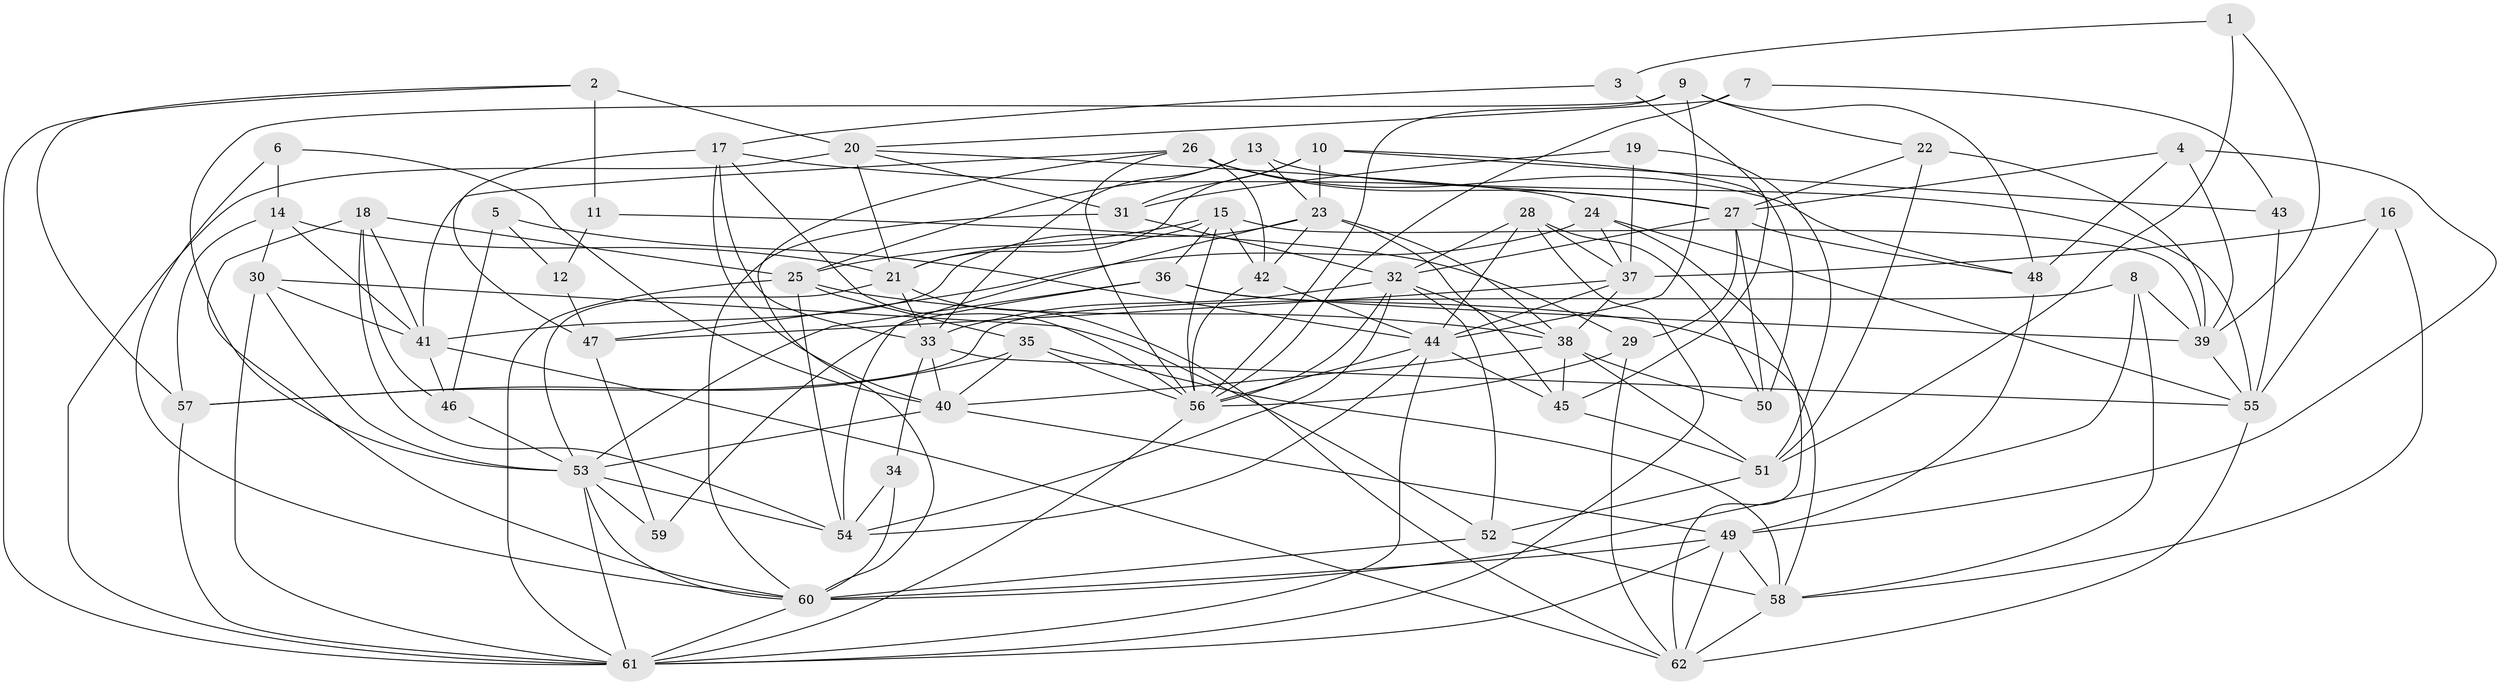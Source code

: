 // original degree distribution, {3: 0.2764227642276423, 4: 0.2601626016260163, 2: 0.13008130081300814, 6: 0.08943089430894309, 5: 0.18699186991869918, 7: 0.056910569105691054}
// Generated by graph-tools (version 1.1) at 2025/02/03/09/25 03:02:15]
// undirected, 62 vertices, 172 edges
graph export_dot {
graph [start="1"]
  node [color=gray90,style=filled];
  1;
  2;
  3;
  4;
  5;
  6;
  7;
  8;
  9;
  10;
  11;
  12;
  13;
  14;
  15;
  16;
  17;
  18;
  19;
  20;
  21;
  22;
  23;
  24;
  25;
  26;
  27;
  28;
  29;
  30;
  31;
  32;
  33;
  34;
  35;
  36;
  37;
  38;
  39;
  40;
  41;
  42;
  43;
  44;
  45;
  46;
  47;
  48;
  49;
  50;
  51;
  52;
  53;
  54;
  55;
  56;
  57;
  58;
  59;
  60;
  61;
  62;
  1 -- 3 [weight=1.0];
  1 -- 39 [weight=1.0];
  1 -- 51 [weight=1.0];
  2 -- 11 [weight=1.0];
  2 -- 20 [weight=2.0];
  2 -- 57 [weight=1.0];
  2 -- 61 [weight=1.0];
  3 -- 17 [weight=1.0];
  3 -- 45 [weight=1.0];
  4 -- 27 [weight=1.0];
  4 -- 39 [weight=2.0];
  4 -- 48 [weight=1.0];
  4 -- 49 [weight=1.0];
  5 -- 12 [weight=1.0];
  5 -- 44 [weight=2.0];
  5 -- 46 [weight=1.0];
  6 -- 14 [weight=1.0];
  6 -- 40 [weight=1.0];
  6 -- 60 [weight=1.0];
  7 -- 20 [weight=1.0];
  7 -- 43 [weight=1.0];
  7 -- 56 [weight=1.0];
  8 -- 39 [weight=1.0];
  8 -- 57 [weight=1.0];
  8 -- 58 [weight=1.0];
  8 -- 60 [weight=1.0];
  9 -- 22 [weight=1.0];
  9 -- 44 [weight=1.0];
  9 -- 48 [weight=1.0];
  9 -- 53 [weight=1.0];
  9 -- 56 [weight=1.0];
  10 -- 21 [weight=1.0];
  10 -- 23 [weight=1.0];
  10 -- 31 [weight=1.0];
  10 -- 43 [weight=1.0];
  10 -- 50 [weight=1.0];
  11 -- 12 [weight=1.0];
  11 -- 29 [weight=1.0];
  12 -- 47 [weight=1.0];
  13 -- 23 [weight=1.0];
  13 -- 25 [weight=1.0];
  13 -- 33 [weight=1.0];
  13 -- 55 [weight=1.0];
  14 -- 21 [weight=1.0];
  14 -- 30 [weight=1.0];
  14 -- 41 [weight=1.0];
  14 -- 57 [weight=1.0];
  15 -- 21 [weight=1.0];
  15 -- 25 [weight=1.0];
  15 -- 36 [weight=1.0];
  15 -- 39 [weight=1.0];
  15 -- 42 [weight=1.0];
  15 -- 56 [weight=1.0];
  16 -- 37 [weight=1.0];
  16 -- 55 [weight=1.0];
  16 -- 58 [weight=1.0];
  17 -- 27 [weight=1.0];
  17 -- 33 [weight=1.0];
  17 -- 40 [weight=1.0];
  17 -- 47 [weight=1.0];
  17 -- 56 [weight=1.0];
  18 -- 25 [weight=1.0];
  18 -- 41 [weight=1.0];
  18 -- 46 [weight=1.0];
  18 -- 54 [weight=1.0];
  18 -- 60 [weight=1.0];
  19 -- 31 [weight=1.0];
  19 -- 37 [weight=1.0];
  19 -- 51 [weight=1.0];
  20 -- 21 [weight=1.0];
  20 -- 24 [weight=1.0];
  20 -- 31 [weight=1.0];
  20 -- 61 [weight=2.0];
  21 -- 33 [weight=1.0];
  21 -- 53 [weight=1.0];
  21 -- 62 [weight=1.0];
  22 -- 27 [weight=1.0];
  22 -- 39 [weight=1.0];
  22 -- 51 [weight=1.0];
  23 -- 38 [weight=1.0];
  23 -- 41 [weight=1.0];
  23 -- 42 [weight=1.0];
  23 -- 45 [weight=1.0];
  23 -- 54 [weight=1.0];
  24 -- 37 [weight=1.0];
  24 -- 47 [weight=1.0];
  24 -- 55 [weight=1.0];
  24 -- 62 [weight=1.0];
  25 -- 35 [weight=1.0];
  25 -- 38 [weight=1.0];
  25 -- 54 [weight=1.0];
  25 -- 61 [weight=1.0];
  26 -- 27 [weight=2.0];
  26 -- 41 [weight=1.0];
  26 -- 42 [weight=1.0];
  26 -- 48 [weight=1.0];
  26 -- 56 [weight=1.0];
  26 -- 60 [weight=1.0];
  27 -- 29 [weight=1.0];
  27 -- 32 [weight=1.0];
  27 -- 48 [weight=1.0];
  27 -- 50 [weight=1.0];
  28 -- 32 [weight=1.0];
  28 -- 37 [weight=1.0];
  28 -- 44 [weight=1.0];
  28 -- 50 [weight=1.0];
  28 -- 61 [weight=1.0];
  29 -- 56 [weight=1.0];
  29 -- 62 [weight=1.0];
  30 -- 41 [weight=1.0];
  30 -- 52 [weight=1.0];
  30 -- 53 [weight=1.0];
  30 -- 61 [weight=1.0];
  31 -- 32 [weight=1.0];
  31 -- 60 [weight=1.0];
  32 -- 33 [weight=1.0];
  32 -- 38 [weight=1.0];
  32 -- 52 [weight=1.0];
  32 -- 54 [weight=1.0];
  32 -- 56 [weight=1.0];
  33 -- 34 [weight=1.0];
  33 -- 40 [weight=1.0];
  33 -- 55 [weight=1.0];
  34 -- 54 [weight=1.0];
  34 -- 60 [weight=1.0];
  35 -- 40 [weight=1.0];
  35 -- 56 [weight=1.0];
  35 -- 57 [weight=1.0];
  35 -- 58 [weight=1.0];
  36 -- 39 [weight=1.0];
  36 -- 53 [weight=1.0];
  36 -- 58 [weight=1.0];
  36 -- 59 [weight=1.0];
  37 -- 38 [weight=1.0];
  37 -- 44 [weight=1.0];
  37 -- 47 [weight=2.0];
  38 -- 40 [weight=1.0];
  38 -- 45 [weight=1.0];
  38 -- 50 [weight=1.0];
  38 -- 51 [weight=1.0];
  39 -- 55 [weight=1.0];
  40 -- 49 [weight=1.0];
  40 -- 53 [weight=1.0];
  41 -- 46 [weight=1.0];
  41 -- 62 [weight=1.0];
  42 -- 44 [weight=1.0];
  42 -- 56 [weight=1.0];
  43 -- 55 [weight=1.0];
  44 -- 45 [weight=1.0];
  44 -- 54 [weight=1.0];
  44 -- 56 [weight=1.0];
  44 -- 61 [weight=1.0];
  45 -- 51 [weight=1.0];
  46 -- 53 [weight=1.0];
  47 -- 59 [weight=1.0];
  48 -- 49 [weight=1.0];
  49 -- 58 [weight=1.0];
  49 -- 60 [weight=1.0];
  49 -- 61 [weight=2.0];
  49 -- 62 [weight=1.0];
  51 -- 52 [weight=2.0];
  52 -- 58 [weight=1.0];
  52 -- 60 [weight=1.0];
  53 -- 54 [weight=1.0];
  53 -- 59 [weight=1.0];
  53 -- 60 [weight=1.0];
  53 -- 61 [weight=1.0];
  55 -- 62 [weight=1.0];
  56 -- 61 [weight=2.0];
  57 -- 61 [weight=1.0];
  58 -- 62 [weight=1.0];
  60 -- 61 [weight=1.0];
}
